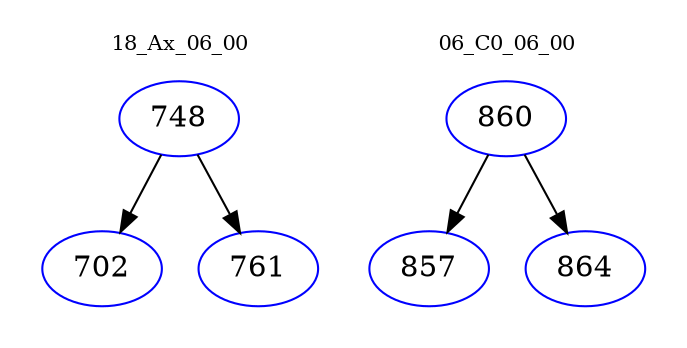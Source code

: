digraph{
subgraph cluster_0 {
color = white
label = "18_Ax_06_00";
fontsize=10;
T0_748 [label="748", color="blue"]
T0_748 -> T0_702 [color="black"]
T0_702 [label="702", color="blue"]
T0_748 -> T0_761 [color="black"]
T0_761 [label="761", color="blue"]
}
subgraph cluster_1 {
color = white
label = "06_C0_06_00";
fontsize=10;
T1_860 [label="860", color="blue"]
T1_860 -> T1_857 [color="black"]
T1_857 [label="857", color="blue"]
T1_860 -> T1_864 [color="black"]
T1_864 [label="864", color="blue"]
}
}
